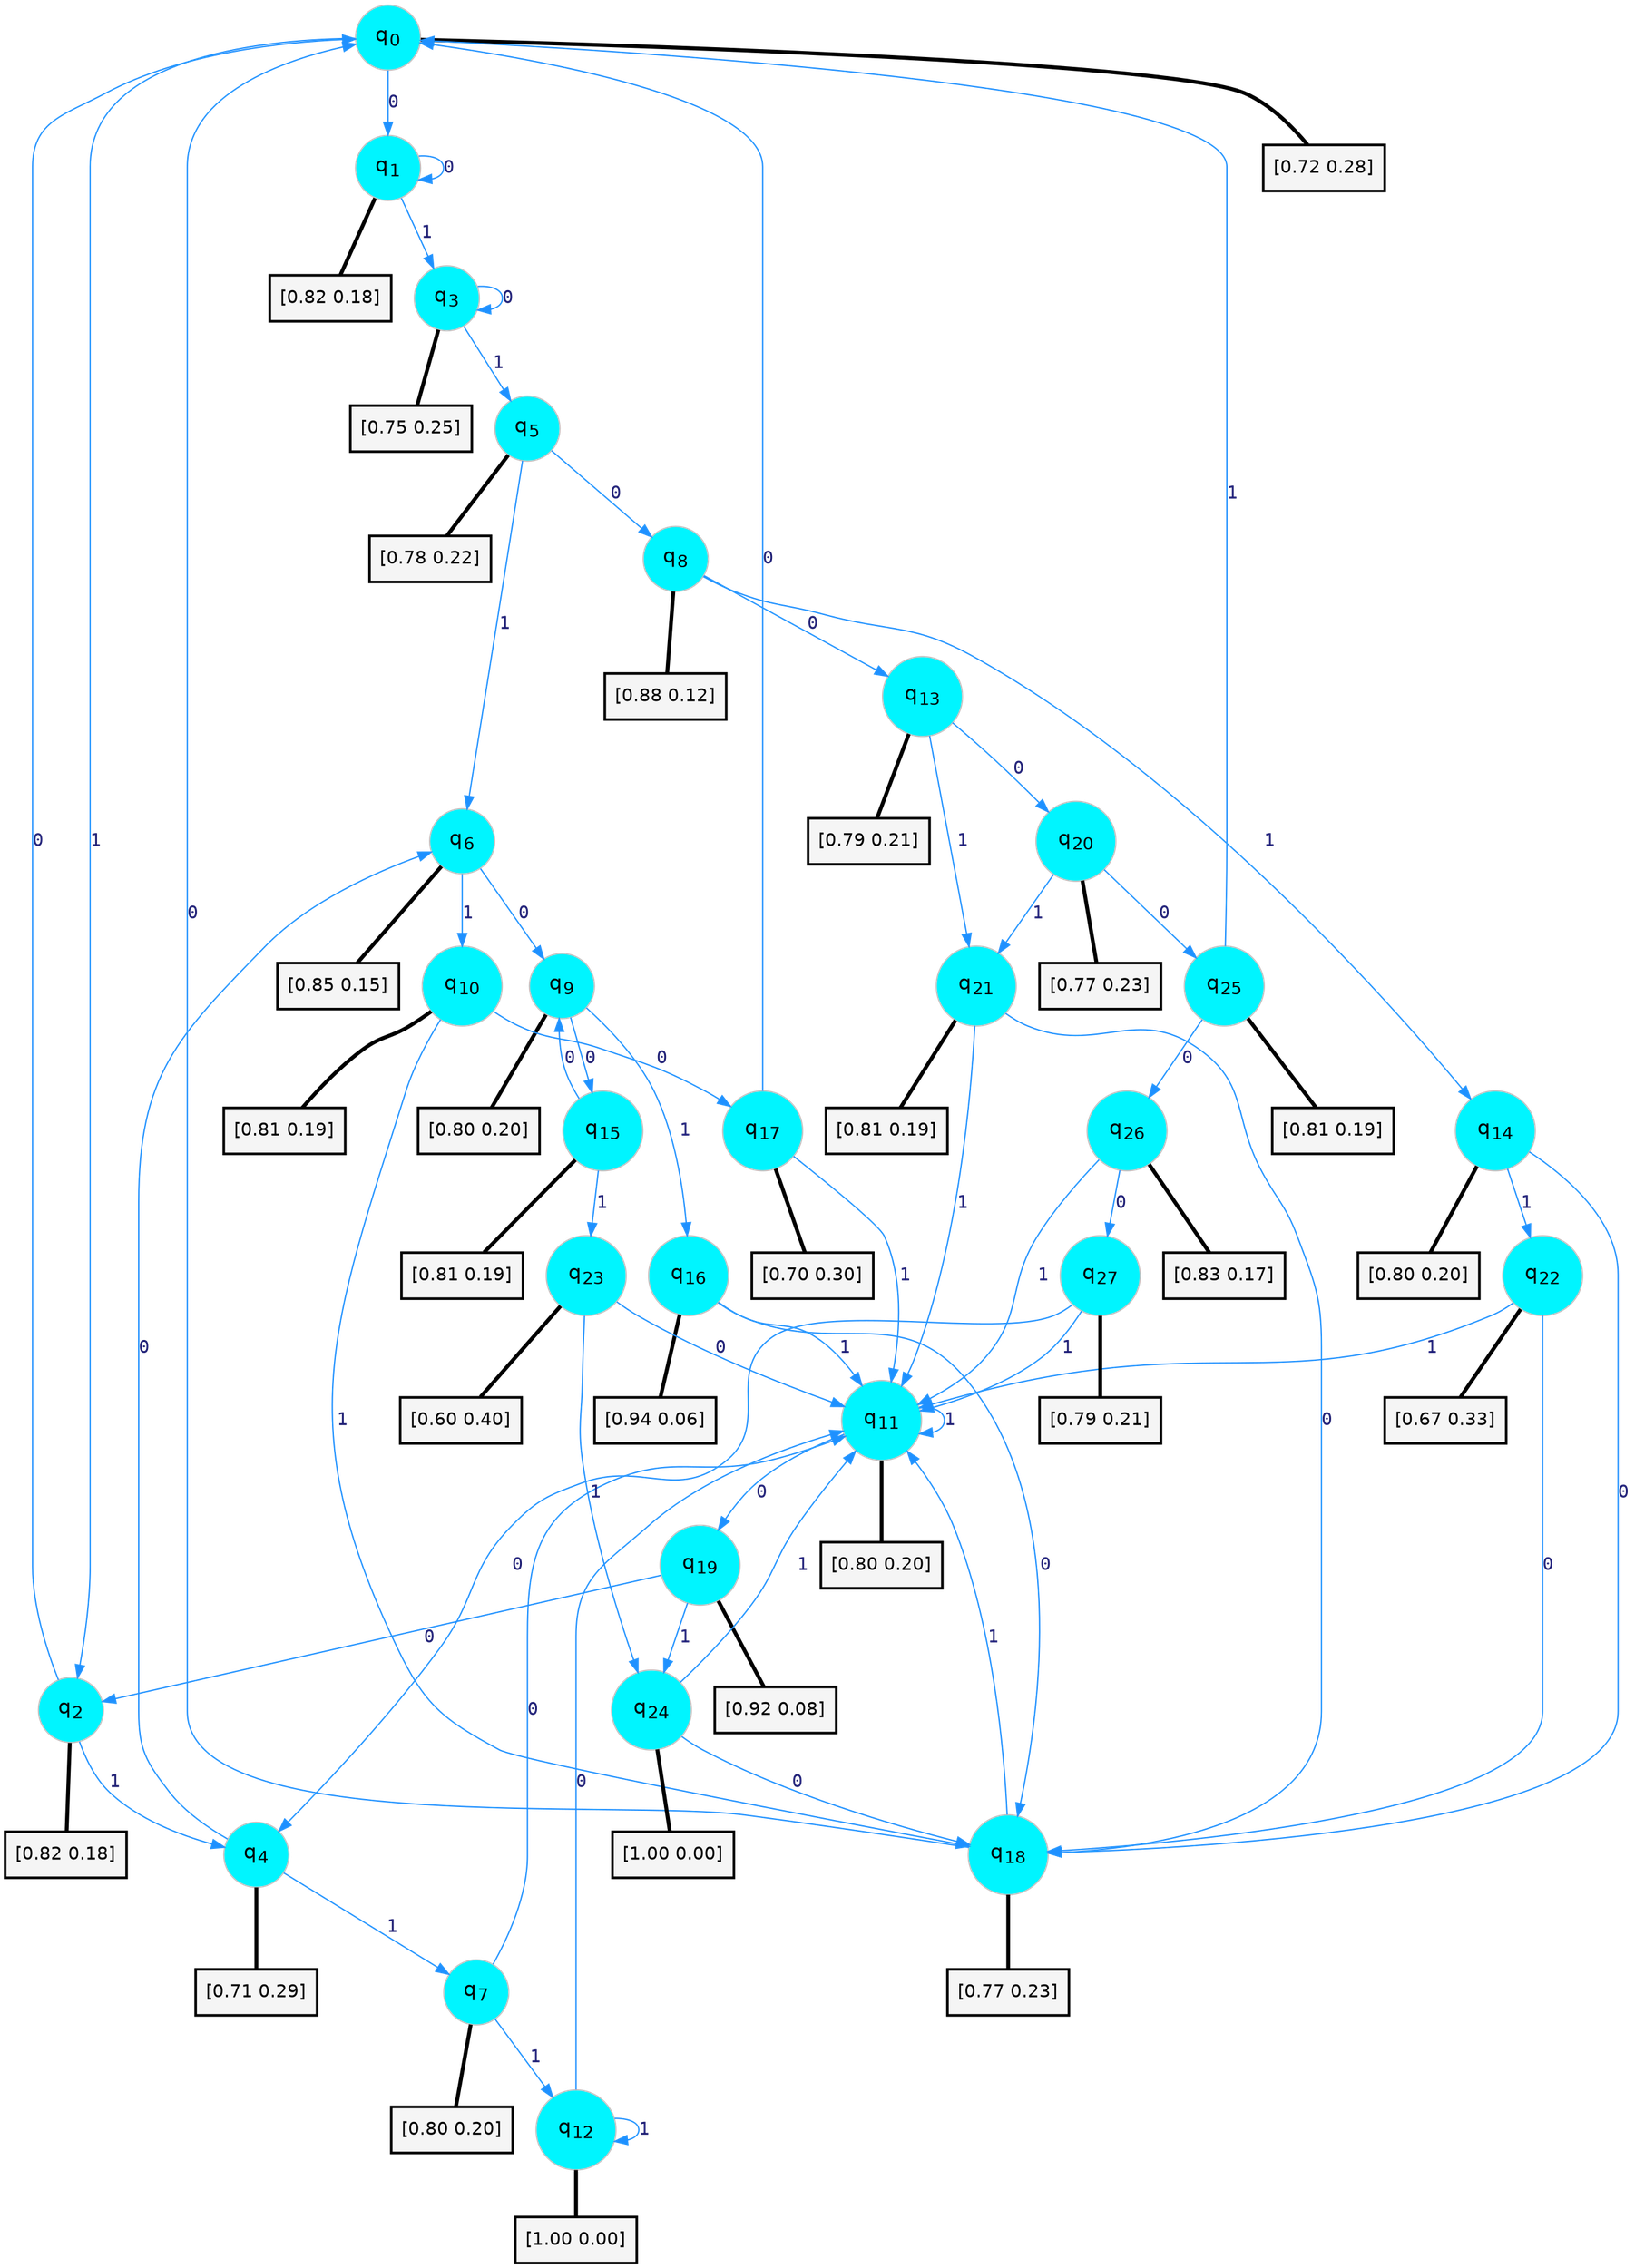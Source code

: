 digraph G {
graph [
bgcolor=transparent, dpi=300, rankdir=TD, size="40,25"];
node [
color=gray, fillcolor=turquoise1, fontcolor=black, fontname=Helvetica, fontsize=16, fontweight=bold, shape=circle, style=filled];
edge [
arrowsize=1, color=dodgerblue1, fontcolor=midnightblue, fontname=courier, fontweight=bold, penwidth=1, style=solid, weight=20];
0[label=<q<SUB>0</SUB>>];
1[label=<q<SUB>1</SUB>>];
2[label=<q<SUB>2</SUB>>];
3[label=<q<SUB>3</SUB>>];
4[label=<q<SUB>4</SUB>>];
5[label=<q<SUB>5</SUB>>];
6[label=<q<SUB>6</SUB>>];
7[label=<q<SUB>7</SUB>>];
8[label=<q<SUB>8</SUB>>];
9[label=<q<SUB>9</SUB>>];
10[label=<q<SUB>10</SUB>>];
11[label=<q<SUB>11</SUB>>];
12[label=<q<SUB>12</SUB>>];
13[label=<q<SUB>13</SUB>>];
14[label=<q<SUB>14</SUB>>];
15[label=<q<SUB>15</SUB>>];
16[label=<q<SUB>16</SUB>>];
17[label=<q<SUB>17</SUB>>];
18[label=<q<SUB>18</SUB>>];
19[label=<q<SUB>19</SUB>>];
20[label=<q<SUB>20</SUB>>];
21[label=<q<SUB>21</SUB>>];
22[label=<q<SUB>22</SUB>>];
23[label=<q<SUB>23</SUB>>];
24[label=<q<SUB>24</SUB>>];
25[label=<q<SUB>25</SUB>>];
26[label=<q<SUB>26</SUB>>];
27[label=<q<SUB>27</SUB>>];
28[label="[0.72 0.28]", shape=box,fontcolor=black, fontname=Helvetica, fontsize=14, penwidth=2, fillcolor=whitesmoke,color=black];
29[label="[0.82 0.18]", shape=box,fontcolor=black, fontname=Helvetica, fontsize=14, penwidth=2, fillcolor=whitesmoke,color=black];
30[label="[0.82 0.18]", shape=box,fontcolor=black, fontname=Helvetica, fontsize=14, penwidth=2, fillcolor=whitesmoke,color=black];
31[label="[0.75 0.25]", shape=box,fontcolor=black, fontname=Helvetica, fontsize=14, penwidth=2, fillcolor=whitesmoke,color=black];
32[label="[0.71 0.29]", shape=box,fontcolor=black, fontname=Helvetica, fontsize=14, penwidth=2, fillcolor=whitesmoke,color=black];
33[label="[0.78 0.22]", shape=box,fontcolor=black, fontname=Helvetica, fontsize=14, penwidth=2, fillcolor=whitesmoke,color=black];
34[label="[0.85 0.15]", shape=box,fontcolor=black, fontname=Helvetica, fontsize=14, penwidth=2, fillcolor=whitesmoke,color=black];
35[label="[0.80 0.20]", shape=box,fontcolor=black, fontname=Helvetica, fontsize=14, penwidth=2, fillcolor=whitesmoke,color=black];
36[label="[0.88 0.12]", shape=box,fontcolor=black, fontname=Helvetica, fontsize=14, penwidth=2, fillcolor=whitesmoke,color=black];
37[label="[0.80 0.20]", shape=box,fontcolor=black, fontname=Helvetica, fontsize=14, penwidth=2, fillcolor=whitesmoke,color=black];
38[label="[0.81 0.19]", shape=box,fontcolor=black, fontname=Helvetica, fontsize=14, penwidth=2, fillcolor=whitesmoke,color=black];
39[label="[0.80 0.20]", shape=box,fontcolor=black, fontname=Helvetica, fontsize=14, penwidth=2, fillcolor=whitesmoke,color=black];
40[label="[1.00 0.00]", shape=box,fontcolor=black, fontname=Helvetica, fontsize=14, penwidth=2, fillcolor=whitesmoke,color=black];
41[label="[0.79 0.21]", shape=box,fontcolor=black, fontname=Helvetica, fontsize=14, penwidth=2, fillcolor=whitesmoke,color=black];
42[label="[0.80 0.20]", shape=box,fontcolor=black, fontname=Helvetica, fontsize=14, penwidth=2, fillcolor=whitesmoke,color=black];
43[label="[0.81 0.19]", shape=box,fontcolor=black, fontname=Helvetica, fontsize=14, penwidth=2, fillcolor=whitesmoke,color=black];
44[label="[0.94 0.06]", shape=box,fontcolor=black, fontname=Helvetica, fontsize=14, penwidth=2, fillcolor=whitesmoke,color=black];
45[label="[0.70 0.30]", shape=box,fontcolor=black, fontname=Helvetica, fontsize=14, penwidth=2, fillcolor=whitesmoke,color=black];
46[label="[0.77 0.23]", shape=box,fontcolor=black, fontname=Helvetica, fontsize=14, penwidth=2, fillcolor=whitesmoke,color=black];
47[label="[0.92 0.08]", shape=box,fontcolor=black, fontname=Helvetica, fontsize=14, penwidth=2, fillcolor=whitesmoke,color=black];
48[label="[0.77 0.23]", shape=box,fontcolor=black, fontname=Helvetica, fontsize=14, penwidth=2, fillcolor=whitesmoke,color=black];
49[label="[0.81 0.19]", shape=box,fontcolor=black, fontname=Helvetica, fontsize=14, penwidth=2, fillcolor=whitesmoke,color=black];
50[label="[0.67 0.33]", shape=box,fontcolor=black, fontname=Helvetica, fontsize=14, penwidth=2, fillcolor=whitesmoke,color=black];
51[label="[0.60 0.40]", shape=box,fontcolor=black, fontname=Helvetica, fontsize=14, penwidth=2, fillcolor=whitesmoke,color=black];
52[label="[1.00 0.00]", shape=box,fontcolor=black, fontname=Helvetica, fontsize=14, penwidth=2, fillcolor=whitesmoke,color=black];
53[label="[0.81 0.19]", shape=box,fontcolor=black, fontname=Helvetica, fontsize=14, penwidth=2, fillcolor=whitesmoke,color=black];
54[label="[0.83 0.17]", shape=box,fontcolor=black, fontname=Helvetica, fontsize=14, penwidth=2, fillcolor=whitesmoke,color=black];
55[label="[0.79 0.21]", shape=box,fontcolor=black, fontname=Helvetica, fontsize=14, penwidth=2, fillcolor=whitesmoke,color=black];
0->1 [label=0];
0->2 [label=1];
0->28 [arrowhead=none, penwidth=3,color=black];
1->1 [label=0];
1->3 [label=1];
1->29 [arrowhead=none, penwidth=3,color=black];
2->0 [label=0];
2->4 [label=1];
2->30 [arrowhead=none, penwidth=3,color=black];
3->3 [label=0];
3->5 [label=1];
3->31 [arrowhead=none, penwidth=3,color=black];
4->6 [label=0];
4->7 [label=1];
4->32 [arrowhead=none, penwidth=3,color=black];
5->8 [label=0];
5->6 [label=1];
5->33 [arrowhead=none, penwidth=3,color=black];
6->9 [label=0];
6->10 [label=1];
6->34 [arrowhead=none, penwidth=3,color=black];
7->11 [label=0];
7->12 [label=1];
7->35 [arrowhead=none, penwidth=3,color=black];
8->13 [label=0];
8->14 [label=1];
8->36 [arrowhead=none, penwidth=3,color=black];
9->15 [label=0];
9->16 [label=1];
9->37 [arrowhead=none, penwidth=3,color=black];
10->17 [label=0];
10->18 [label=1];
10->38 [arrowhead=none, penwidth=3,color=black];
11->19 [label=0];
11->11 [label=1];
11->39 [arrowhead=none, penwidth=3,color=black];
12->11 [label=0];
12->12 [label=1];
12->40 [arrowhead=none, penwidth=3,color=black];
13->20 [label=0];
13->21 [label=1];
13->41 [arrowhead=none, penwidth=3,color=black];
14->18 [label=0];
14->22 [label=1];
14->42 [arrowhead=none, penwidth=3,color=black];
15->9 [label=0];
15->23 [label=1];
15->43 [arrowhead=none, penwidth=3,color=black];
16->18 [label=0];
16->11 [label=1];
16->44 [arrowhead=none, penwidth=3,color=black];
17->0 [label=0];
17->11 [label=1];
17->45 [arrowhead=none, penwidth=3,color=black];
18->0 [label=0];
18->11 [label=1];
18->46 [arrowhead=none, penwidth=3,color=black];
19->2 [label=0];
19->24 [label=1];
19->47 [arrowhead=none, penwidth=3,color=black];
20->25 [label=0];
20->21 [label=1];
20->48 [arrowhead=none, penwidth=3,color=black];
21->18 [label=0];
21->11 [label=1];
21->49 [arrowhead=none, penwidth=3,color=black];
22->18 [label=0];
22->11 [label=1];
22->50 [arrowhead=none, penwidth=3,color=black];
23->11 [label=0];
23->24 [label=1];
23->51 [arrowhead=none, penwidth=3,color=black];
24->18 [label=0];
24->11 [label=1];
24->52 [arrowhead=none, penwidth=3,color=black];
25->26 [label=0];
25->0 [label=1];
25->53 [arrowhead=none, penwidth=3,color=black];
26->27 [label=0];
26->11 [label=1];
26->54 [arrowhead=none, penwidth=3,color=black];
27->4 [label=0];
27->11 [label=1];
27->55 [arrowhead=none, penwidth=3,color=black];
}
